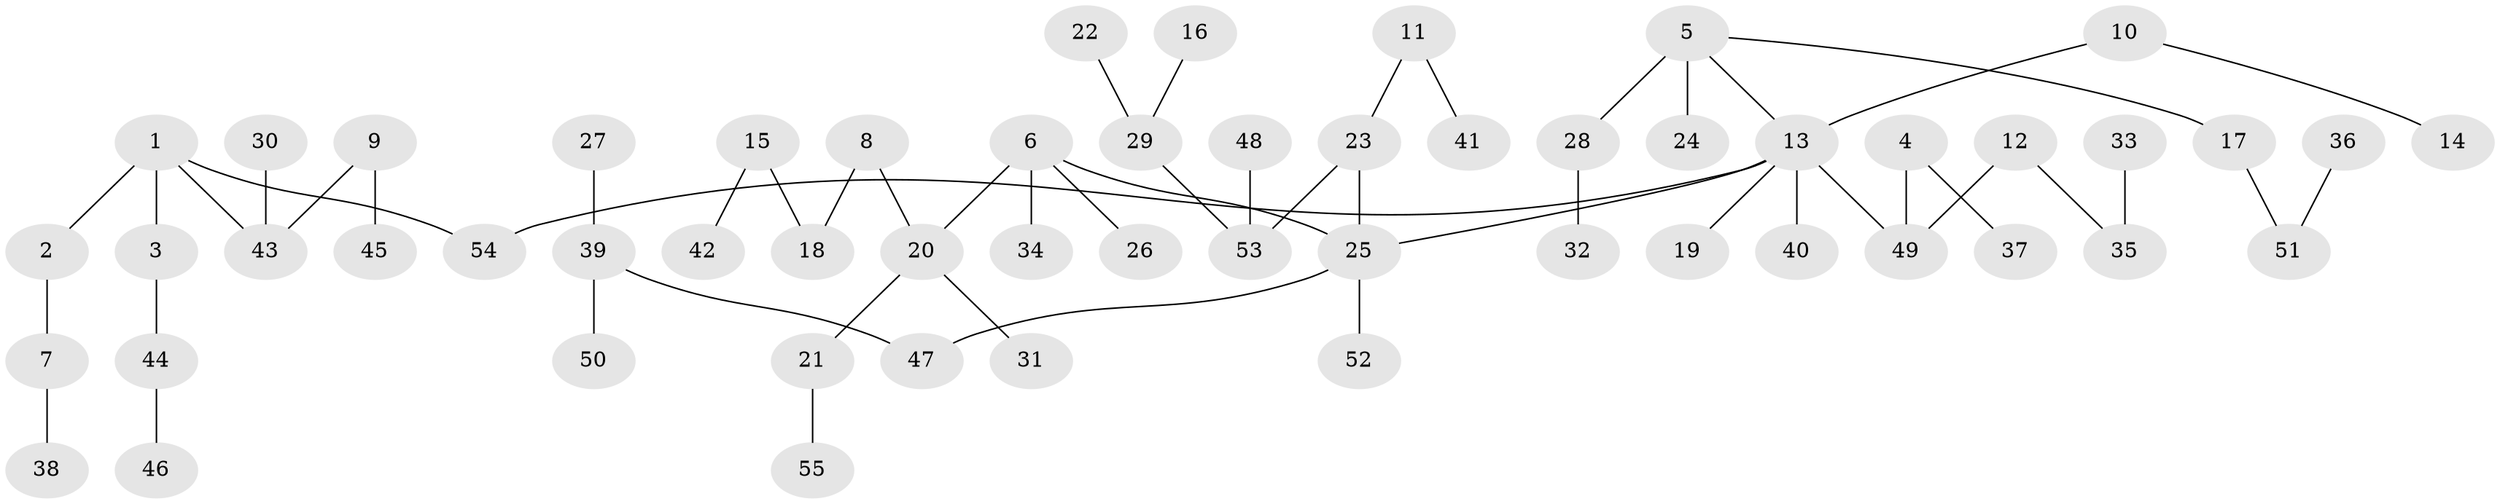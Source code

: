 // original degree distribution, {4: 0.1, 3: 0.08888888888888889, 2: 0.3333333333333333, 8: 0.011111111111111112, 5: 0.022222222222222223, 1: 0.4444444444444444}
// Generated by graph-tools (version 1.1) at 2025/37/03/04/25 23:37:18]
// undirected, 55 vertices, 54 edges
graph export_dot {
  node [color=gray90,style=filled];
  1;
  2;
  3;
  4;
  5;
  6;
  7;
  8;
  9;
  10;
  11;
  12;
  13;
  14;
  15;
  16;
  17;
  18;
  19;
  20;
  21;
  22;
  23;
  24;
  25;
  26;
  27;
  28;
  29;
  30;
  31;
  32;
  33;
  34;
  35;
  36;
  37;
  38;
  39;
  40;
  41;
  42;
  43;
  44;
  45;
  46;
  47;
  48;
  49;
  50;
  51;
  52;
  53;
  54;
  55;
  1 -- 2 [weight=1.0];
  1 -- 3 [weight=1.0];
  1 -- 43 [weight=1.0];
  1 -- 54 [weight=1.0];
  2 -- 7 [weight=1.0];
  3 -- 44 [weight=1.0];
  4 -- 37 [weight=1.0];
  4 -- 49 [weight=1.0];
  5 -- 13 [weight=1.0];
  5 -- 17 [weight=1.0];
  5 -- 24 [weight=1.0];
  5 -- 28 [weight=1.0];
  6 -- 20 [weight=1.0];
  6 -- 25 [weight=1.0];
  6 -- 26 [weight=1.0];
  6 -- 34 [weight=1.0];
  7 -- 38 [weight=1.0];
  8 -- 18 [weight=1.0];
  8 -- 20 [weight=1.0];
  9 -- 43 [weight=1.0];
  9 -- 45 [weight=1.0];
  10 -- 13 [weight=1.0];
  10 -- 14 [weight=1.0];
  11 -- 23 [weight=1.0];
  11 -- 41 [weight=1.0];
  12 -- 35 [weight=1.0];
  12 -- 49 [weight=1.0];
  13 -- 19 [weight=1.0];
  13 -- 25 [weight=1.0];
  13 -- 40 [weight=1.0];
  13 -- 49 [weight=1.0];
  13 -- 54 [weight=1.0];
  15 -- 18 [weight=1.0];
  15 -- 42 [weight=1.0];
  16 -- 29 [weight=1.0];
  17 -- 51 [weight=1.0];
  20 -- 21 [weight=1.0];
  20 -- 31 [weight=1.0];
  21 -- 55 [weight=1.0];
  22 -- 29 [weight=1.0];
  23 -- 25 [weight=1.0];
  23 -- 53 [weight=1.0];
  25 -- 47 [weight=1.0];
  25 -- 52 [weight=1.0];
  27 -- 39 [weight=1.0];
  28 -- 32 [weight=1.0];
  29 -- 53 [weight=1.0];
  30 -- 43 [weight=1.0];
  33 -- 35 [weight=1.0];
  36 -- 51 [weight=1.0];
  39 -- 47 [weight=1.0];
  39 -- 50 [weight=1.0];
  44 -- 46 [weight=1.0];
  48 -- 53 [weight=1.0];
}
